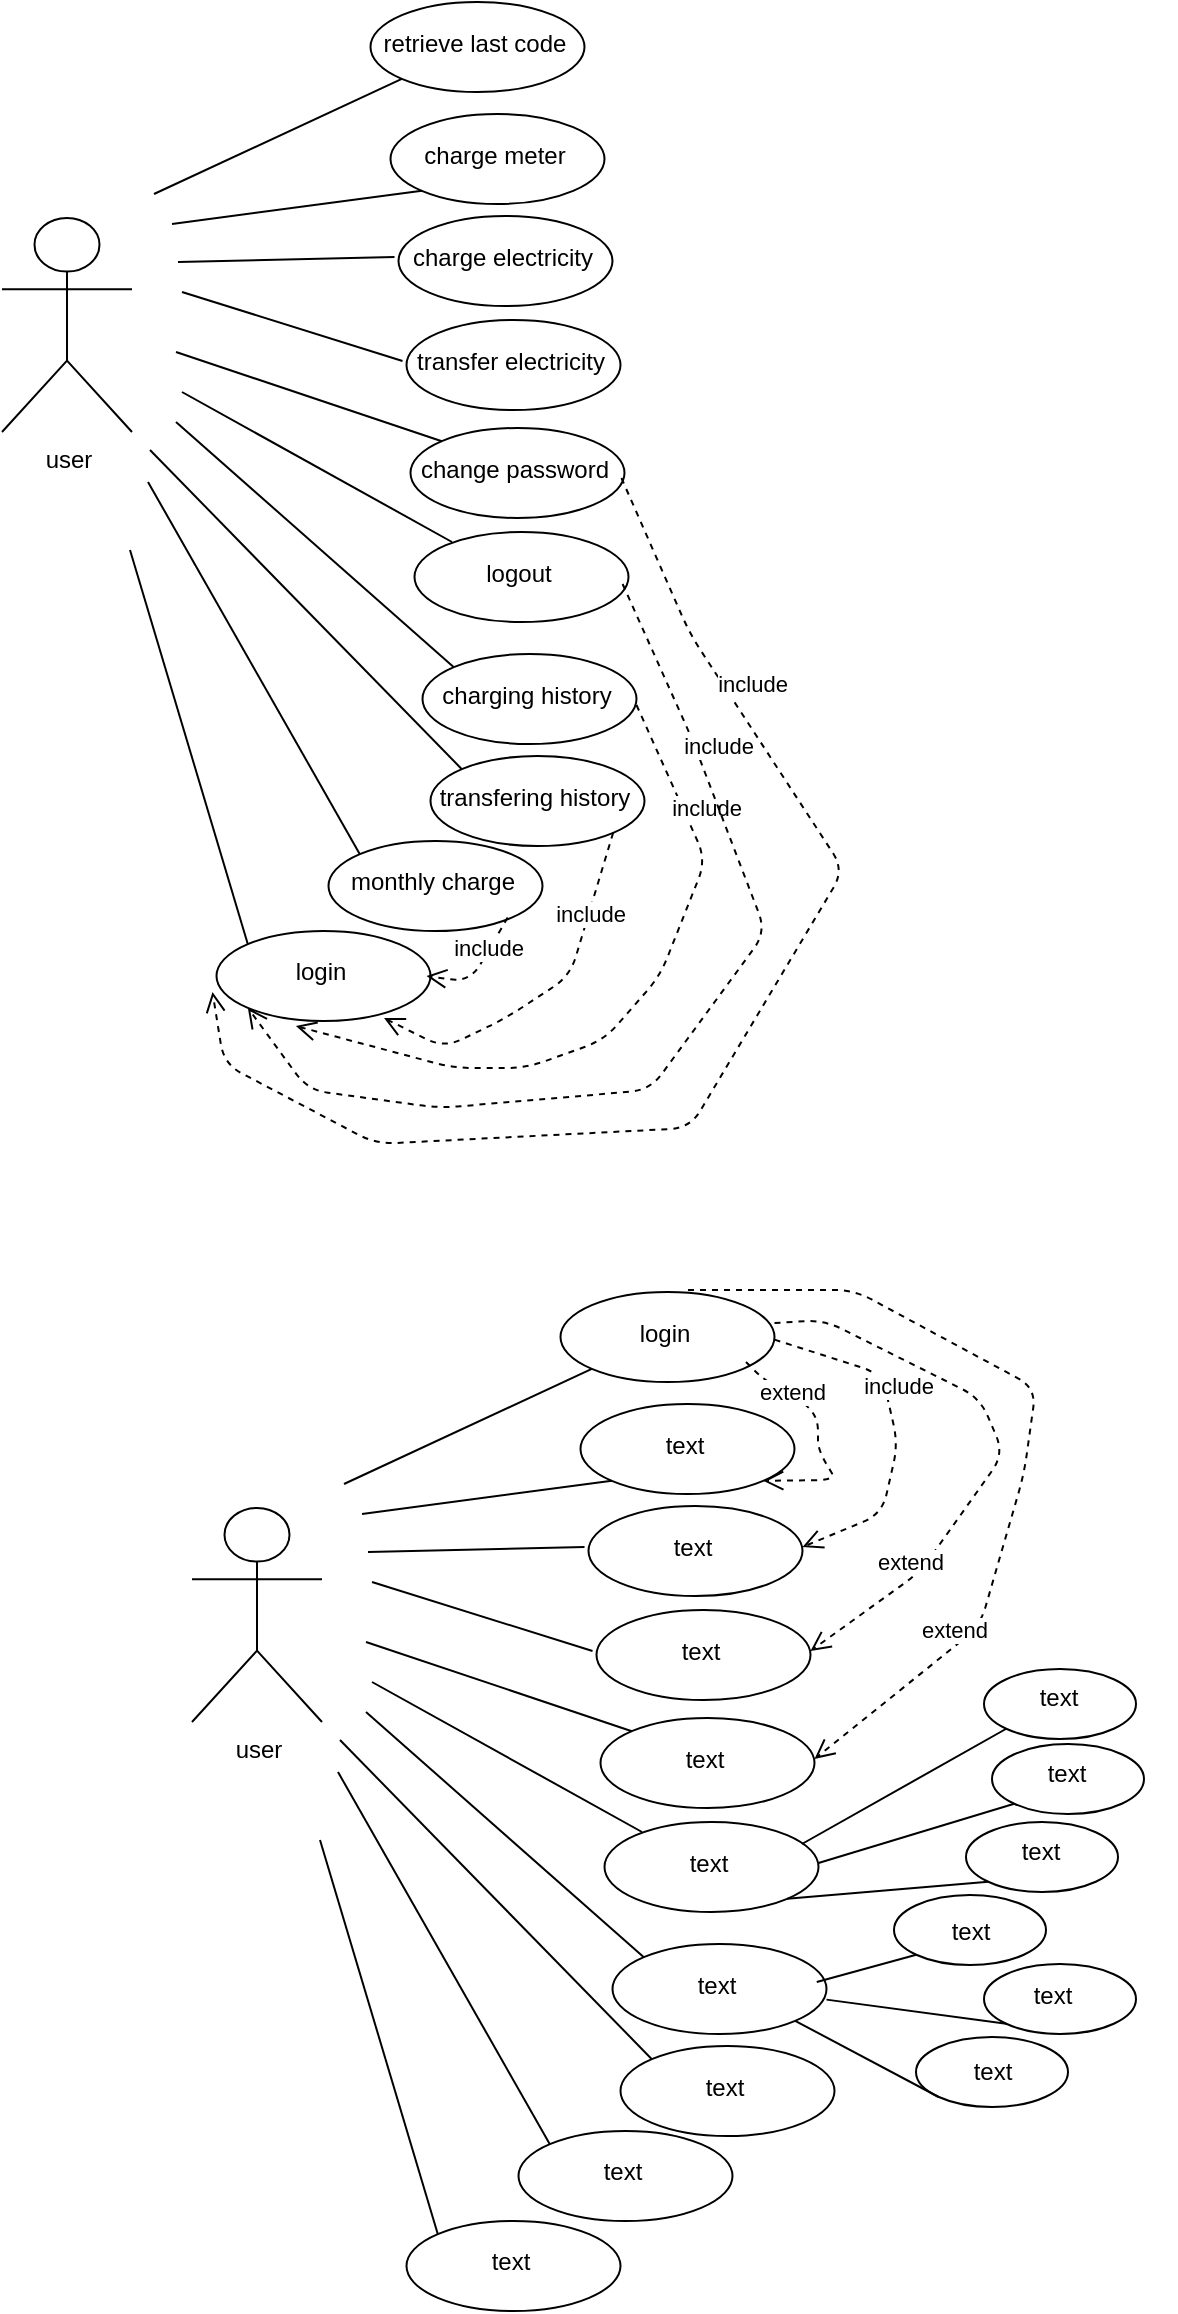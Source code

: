 <mxfile version="14.2.9" type="github">
  <diagram id="FzSIQrA4KqryNm_t5dd9" name="Page-1">
    <mxGraphModel dx="868" dy="450" grid="0" gridSize="10" guides="1" tooltips="1" connect="1" arrows="1" fold="1" page="1" pageScale="1" pageWidth="850" pageHeight="1100" math="0" shadow="0">
      <root>
        <mxCell id="0" />
        <mxCell id="1" parent="0" />
        <UserObject label="user" tooltip="user" id="izetFacdLgfIDSLkVspy-1">
          <mxCell style="shape=umlActor;verticalLabelPosition=bottom;labelBackgroundColor=#ffffff;verticalAlign=top;html=1;" parent="1" vertex="1">
            <mxGeometry x="31" y="111" width="65" height="107" as="geometry" />
          </mxCell>
        </UserObject>
        <mxCell id="izetFacdLgfIDSLkVspy-8" value="" style="ellipse;whiteSpace=wrap;html=1;" parent="1" vertex="1">
          <mxGeometry x="215.25" y="3" width="107" height="45" as="geometry" />
        </mxCell>
        <mxCell id="izetFacdLgfIDSLkVspy-9" value="retrieve last code" style="text;html=1;strokeColor=none;fillColor=none;align=center;verticalAlign=middle;whiteSpace=wrap;rounded=0;" parent="1" vertex="1">
          <mxGeometry x="213.25" y="13.5" width="109" height="20" as="geometry" />
        </mxCell>
        <mxCell id="izetFacdLgfIDSLkVspy-11" value="" style="endArrow=none;html=1;entryX=0;entryY=1;entryDx=0;entryDy=0;" parent="1" target="izetFacdLgfIDSLkVspy-8" edge="1">
          <mxGeometry width="50" height="50" relative="1" as="geometry">
            <mxPoint x="107" y="99" as="sourcePoint" />
            <mxPoint x="217.25" y="11" as="targetPoint" />
          </mxGeometry>
        </mxCell>
        <mxCell id="izetFacdLgfIDSLkVspy-12" value="" style="ellipse;whiteSpace=wrap;html=1;" parent="1" vertex="1">
          <mxGeometry x="225.25" y="59" width="107" height="45" as="geometry" />
        </mxCell>
        <mxCell id="izetFacdLgfIDSLkVspy-13" value="charge meter" style="text;html=1;strokeColor=none;fillColor=none;align=center;verticalAlign=middle;whiteSpace=wrap;rounded=0;" parent="1" vertex="1">
          <mxGeometry x="223.25" y="69.5" width="109" height="20" as="geometry" />
        </mxCell>
        <mxCell id="izetFacdLgfIDSLkVspy-14" value="" style="endArrow=none;html=1;entryX=0;entryY=1;entryDx=0;entryDy=0;" parent="1" target="izetFacdLgfIDSLkVspy-12" edge="1">
          <mxGeometry width="50" height="50" relative="1" as="geometry">
            <mxPoint x="116" y="114" as="sourcePoint" />
            <mxPoint x="227.25" y="67" as="targetPoint" />
          </mxGeometry>
        </mxCell>
        <mxCell id="izetFacdLgfIDSLkVspy-15" value="" style="ellipse;whiteSpace=wrap;html=1;" parent="1" vertex="1">
          <mxGeometry x="229.25" y="110" width="107" height="45" as="geometry" />
        </mxCell>
        <mxCell id="izetFacdLgfIDSLkVspy-16" value="charge electricity" style="text;html=1;strokeColor=none;fillColor=none;align=center;verticalAlign=middle;whiteSpace=wrap;rounded=0;" parent="1" vertex="1">
          <mxGeometry x="227.25" y="120.5" width="109" height="20" as="geometry" />
        </mxCell>
        <mxCell id="izetFacdLgfIDSLkVspy-17" value="" style="endArrow=none;html=1;entryX=0;entryY=0.5;entryDx=0;entryDy=0;" parent="1" target="izetFacdLgfIDSLkVspy-16" edge="1">
          <mxGeometry width="50" height="50" relative="1" as="geometry">
            <mxPoint x="119" y="133" as="sourcePoint" />
            <mxPoint x="227" y="136" as="targetPoint" />
          </mxGeometry>
        </mxCell>
        <mxCell id="izetFacdLgfIDSLkVspy-18" value="" style="ellipse;whiteSpace=wrap;html=1;" parent="1" vertex="1">
          <mxGeometry x="233.25" y="162" width="107" height="45" as="geometry" />
        </mxCell>
        <mxCell id="izetFacdLgfIDSLkVspy-19" value="transfer electricity" style="text;html=1;strokeColor=none;fillColor=none;align=center;verticalAlign=middle;whiteSpace=wrap;rounded=0;" parent="1" vertex="1">
          <mxGeometry x="231.25" y="172.5" width="109" height="20" as="geometry" />
        </mxCell>
        <mxCell id="izetFacdLgfIDSLkVspy-20" value="" style="endArrow=none;html=1;entryX=0;entryY=0.5;entryDx=0;entryDy=0;" parent="1" target="izetFacdLgfIDSLkVspy-19" edge="1">
          <mxGeometry width="50" height="50" relative="1" as="geometry">
            <mxPoint x="121" y="148" as="sourcePoint" />
            <mxPoint x="235.25" y="170" as="targetPoint" />
          </mxGeometry>
        </mxCell>
        <mxCell id="izetFacdLgfIDSLkVspy-21" value="" style="ellipse;whiteSpace=wrap;html=1;" parent="1" vertex="1">
          <mxGeometry x="235.25" y="216" width="107" height="45" as="geometry" />
        </mxCell>
        <mxCell id="izetFacdLgfIDSLkVspy-22" value="change password" style="text;html=1;strokeColor=none;fillColor=none;align=center;verticalAlign=middle;whiteSpace=wrap;rounded=0;" parent="1" vertex="1">
          <mxGeometry x="233.25" y="226.5" width="109" height="20" as="geometry" />
        </mxCell>
        <mxCell id="izetFacdLgfIDSLkVspy-23" value="" style="endArrow=none;html=1;entryX=0;entryY=0;entryDx=0;entryDy=0;" parent="1" target="izetFacdLgfIDSLkVspy-21" edge="1">
          <mxGeometry width="50" height="50" relative="1" as="geometry">
            <mxPoint x="118" y="178" as="sourcePoint" />
            <mxPoint x="237.25" y="224" as="targetPoint" />
          </mxGeometry>
        </mxCell>
        <mxCell id="izetFacdLgfIDSLkVspy-24" value="" style="ellipse;whiteSpace=wrap;html=1;" parent="1" vertex="1">
          <mxGeometry x="237.25" y="268" width="107" height="45" as="geometry" />
        </mxCell>
        <mxCell id="izetFacdLgfIDSLkVspy-25" value="logout" style="text;html=1;strokeColor=none;fillColor=none;align=center;verticalAlign=middle;whiteSpace=wrap;rounded=0;" parent="1" vertex="1">
          <mxGeometry x="235.25" y="278.5" width="109" height="20" as="geometry" />
        </mxCell>
        <mxCell id="izetFacdLgfIDSLkVspy-26" value="" style="endArrow=none;html=1;" parent="1" edge="1">
          <mxGeometry width="50" height="50" relative="1" as="geometry">
            <mxPoint x="121" y="198" as="sourcePoint" />
            <mxPoint x="256" y="273" as="targetPoint" />
          </mxGeometry>
        </mxCell>
        <mxCell id="izetFacdLgfIDSLkVspy-27" value="" style="ellipse;whiteSpace=wrap;html=1;" parent="1" vertex="1">
          <mxGeometry x="241.25" y="329" width="107" height="45" as="geometry" />
        </mxCell>
        <mxCell id="izetFacdLgfIDSLkVspy-28" value="charging history" style="text;html=1;strokeColor=none;fillColor=none;align=center;verticalAlign=middle;whiteSpace=wrap;rounded=0;" parent="1" vertex="1">
          <mxGeometry x="239.25" y="339.5" width="109" height="20" as="geometry" />
        </mxCell>
        <mxCell id="izetFacdLgfIDSLkVspy-29" value="" style="endArrow=none;html=1;entryX=0;entryY=0;entryDx=0;entryDy=0;" parent="1" target="izetFacdLgfIDSLkVspy-27" edge="1">
          <mxGeometry width="50" height="50" relative="1" as="geometry">
            <mxPoint x="118" y="213" as="sourcePoint" />
            <mxPoint x="243.25" y="337" as="targetPoint" />
          </mxGeometry>
        </mxCell>
        <mxCell id="izetFacdLgfIDSLkVspy-30" value="" style="ellipse;whiteSpace=wrap;html=1;" parent="1" vertex="1">
          <mxGeometry x="245.25" y="380" width="107" height="45" as="geometry" />
        </mxCell>
        <mxCell id="izetFacdLgfIDSLkVspy-31" value="transfering history" style="text;html=1;strokeColor=none;fillColor=none;align=center;verticalAlign=middle;whiteSpace=wrap;rounded=0;" parent="1" vertex="1">
          <mxGeometry x="243.25" y="390.5" width="109" height="20" as="geometry" />
        </mxCell>
        <mxCell id="izetFacdLgfIDSLkVspy-32" value="" style="endArrow=none;html=1;entryX=0;entryY=0;entryDx=0;entryDy=0;" parent="1" target="izetFacdLgfIDSLkVspy-30" edge="1">
          <mxGeometry width="50" height="50" relative="1" as="geometry">
            <mxPoint x="105" y="227" as="sourcePoint" />
            <mxPoint x="247.25" y="388" as="targetPoint" />
          </mxGeometry>
        </mxCell>
        <mxCell id="izetFacdLgfIDSLkVspy-33" value="" style="ellipse;whiteSpace=wrap;html=1;" parent="1" vertex="1">
          <mxGeometry x="194.25" y="422.5" width="107" height="45" as="geometry" />
        </mxCell>
        <mxCell id="izetFacdLgfIDSLkVspy-34" value="monthly charge" style="text;html=1;strokeColor=none;fillColor=none;align=center;verticalAlign=middle;whiteSpace=wrap;rounded=0;" parent="1" vertex="1">
          <mxGeometry x="192.25" y="433" width="109" height="20" as="geometry" />
        </mxCell>
        <mxCell id="izetFacdLgfIDSLkVspy-35" value="" style="endArrow=none;html=1;entryX=0;entryY=0;entryDx=0;entryDy=0;" parent="1" target="izetFacdLgfIDSLkVspy-33" edge="1">
          <mxGeometry width="50" height="50" relative="1" as="geometry">
            <mxPoint x="104" y="243" as="sourcePoint" />
            <mxPoint x="196.25" y="430.5" as="targetPoint" />
          </mxGeometry>
        </mxCell>
        <mxCell id="izetFacdLgfIDSLkVspy-36" value="" style="ellipse;whiteSpace=wrap;html=1;" parent="1" vertex="1">
          <mxGeometry x="138.25" y="467.5" width="107" height="45" as="geometry" />
        </mxCell>
        <mxCell id="izetFacdLgfIDSLkVspy-37" value="login" style="text;html=1;strokeColor=none;fillColor=none;align=center;verticalAlign=middle;whiteSpace=wrap;rounded=0;" parent="1" vertex="1">
          <mxGeometry x="136.25" y="478" width="109" height="20" as="geometry" />
        </mxCell>
        <mxCell id="izetFacdLgfIDSLkVspy-38" value="" style="endArrow=none;html=1;entryX=0;entryY=0;entryDx=0;entryDy=0;" parent="1" target="izetFacdLgfIDSLkVspy-36" edge="1">
          <mxGeometry width="50" height="50" relative="1" as="geometry">
            <mxPoint x="95" y="277" as="sourcePoint" />
            <mxPoint x="253.25" y="501" as="targetPoint" />
          </mxGeometry>
        </mxCell>
        <mxCell id="izetFacdLgfIDSLkVspy-44" value="include" style="html=1;verticalAlign=bottom;endArrow=open;dashed=1;endSize=8;exitX=1;exitY=1;exitDx=0;exitDy=0;entryX=1;entryY=0.5;entryDx=0;entryDy=0;" parent="1" edge="1">
          <mxGeometry x="-0.145" y="5" relative="1" as="geometry">
            <mxPoint x="283.827" y="460.805" as="sourcePoint" />
            <mxPoint x="243.25" y="490" as="targetPoint" />
            <Array as="points">
              <mxPoint x="265" y="493" />
            </Array>
            <mxPoint x="-1" as="offset" />
          </mxGeometry>
        </mxCell>
        <mxCell id="izetFacdLgfIDSLkVspy-45" value="include" style="html=1;verticalAlign=bottom;endArrow=open;dashed=1;endSize=8;exitX=1;exitY=1;exitDx=0;exitDy=0;entryX=0.783;entryY=0.967;entryDx=0;entryDy=0;entryPerimeter=0;" parent="1" source="izetFacdLgfIDSLkVspy-30" target="izetFacdLgfIDSLkVspy-36" edge="1">
          <mxGeometry x="-0.437" y="3" relative="1" as="geometry">
            <mxPoint x="295.827" y="470.805" as="sourcePoint" />
            <mxPoint x="235.25" y="519" as="targetPoint" />
            <Array as="points">
              <mxPoint x="315" y="490" />
              <mxPoint x="283" y="511" />
              <mxPoint x="252" y="526" />
            </Array>
            <mxPoint as="offset" />
          </mxGeometry>
        </mxCell>
        <mxCell id="izetFacdLgfIDSLkVspy-46" value="include" style="html=1;verticalAlign=bottom;endArrow=open;dashed=1;endSize=8;exitX=1;exitY=0.75;exitDx=0;exitDy=0;entryX=0.371;entryY=1.056;entryDx=0;entryDy=0;entryPerimeter=0;" parent="1" source="izetFacdLgfIDSLkVspy-28" target="izetFacdLgfIDSLkVspy-36" edge="1">
          <mxGeometry x="-0.602" y="7" relative="1" as="geometry">
            <mxPoint x="346.827" y="428.305" as="sourcePoint" />
            <mxPoint x="232.031" y="521.015" as="targetPoint" />
            <Array as="points">
              <mxPoint x="383" y="432" />
              <mxPoint x="360" y="490" />
              <mxPoint x="332" y="522" />
              <mxPoint x="293" y="536" />
              <mxPoint x="257" y="536" />
            </Array>
            <mxPoint as="offset" />
          </mxGeometry>
        </mxCell>
        <UserObject label="user" tooltip="user" id="izetFacdLgfIDSLkVspy-47">
          <mxCell style="shape=umlActor;verticalLabelPosition=bottom;labelBackgroundColor=#ffffff;verticalAlign=top;html=1;" parent="1" vertex="1">
            <mxGeometry x="126" y="756" width="65" height="107" as="geometry" />
          </mxCell>
        </UserObject>
        <mxCell id="izetFacdLgfIDSLkVspy-48" value="" style="ellipse;whiteSpace=wrap;html=1;" parent="1" vertex="1">
          <mxGeometry x="310.25" y="648" width="107" height="45" as="geometry" />
        </mxCell>
        <mxCell id="izetFacdLgfIDSLkVspy-49" value="login" style="text;html=1;strokeColor=none;fillColor=none;align=center;verticalAlign=middle;whiteSpace=wrap;rounded=0;" parent="1" vertex="1">
          <mxGeometry x="308.25" y="658.5" width="109" height="20" as="geometry" />
        </mxCell>
        <mxCell id="izetFacdLgfIDSLkVspy-50" value="" style="endArrow=none;html=1;entryX=0;entryY=1;entryDx=0;entryDy=0;" parent="1" target="izetFacdLgfIDSLkVspy-48" edge="1">
          <mxGeometry width="50" height="50" relative="1" as="geometry">
            <mxPoint x="202" y="744" as="sourcePoint" />
            <mxPoint x="312.25" y="656" as="targetPoint" />
          </mxGeometry>
        </mxCell>
        <mxCell id="izetFacdLgfIDSLkVspy-51" value="" style="ellipse;whiteSpace=wrap;html=1;" parent="1" vertex="1">
          <mxGeometry x="320.25" y="704" width="107" height="45" as="geometry" />
        </mxCell>
        <mxCell id="izetFacdLgfIDSLkVspy-52" value="text" style="text;html=1;strokeColor=none;fillColor=none;align=center;verticalAlign=middle;whiteSpace=wrap;rounded=0;" parent="1" vertex="1">
          <mxGeometry x="318.25" y="714.5" width="109" height="20" as="geometry" />
        </mxCell>
        <mxCell id="izetFacdLgfIDSLkVspy-53" value="" style="endArrow=none;html=1;entryX=0;entryY=1;entryDx=0;entryDy=0;" parent="1" target="izetFacdLgfIDSLkVspy-51" edge="1">
          <mxGeometry width="50" height="50" relative="1" as="geometry">
            <mxPoint x="211" y="759" as="sourcePoint" />
            <mxPoint x="322.25" y="712" as="targetPoint" />
          </mxGeometry>
        </mxCell>
        <mxCell id="izetFacdLgfIDSLkVspy-54" value="" style="ellipse;whiteSpace=wrap;html=1;" parent="1" vertex="1">
          <mxGeometry x="324.25" y="755" width="107" height="45" as="geometry" />
        </mxCell>
        <mxCell id="izetFacdLgfIDSLkVspy-55" value="text" style="text;html=1;strokeColor=none;fillColor=none;align=center;verticalAlign=middle;whiteSpace=wrap;rounded=0;" parent="1" vertex="1">
          <mxGeometry x="322.25" y="765.5" width="109" height="20" as="geometry" />
        </mxCell>
        <mxCell id="izetFacdLgfIDSLkVspy-56" value="" style="endArrow=none;html=1;entryX=0;entryY=0.5;entryDx=0;entryDy=0;" parent="1" target="izetFacdLgfIDSLkVspy-55" edge="1">
          <mxGeometry width="50" height="50" relative="1" as="geometry">
            <mxPoint x="214" y="778" as="sourcePoint" />
            <mxPoint x="322" y="781" as="targetPoint" />
          </mxGeometry>
        </mxCell>
        <mxCell id="izetFacdLgfIDSLkVspy-57" value="" style="ellipse;whiteSpace=wrap;html=1;" parent="1" vertex="1">
          <mxGeometry x="328.25" y="807" width="107" height="45" as="geometry" />
        </mxCell>
        <mxCell id="izetFacdLgfIDSLkVspy-58" value="text" style="text;html=1;strokeColor=none;fillColor=none;align=center;verticalAlign=middle;whiteSpace=wrap;rounded=0;" parent="1" vertex="1">
          <mxGeometry x="326.25" y="817.5" width="109" height="20" as="geometry" />
        </mxCell>
        <mxCell id="izetFacdLgfIDSLkVspy-59" value="" style="endArrow=none;html=1;entryX=0;entryY=0.5;entryDx=0;entryDy=0;" parent="1" target="izetFacdLgfIDSLkVspy-58" edge="1">
          <mxGeometry width="50" height="50" relative="1" as="geometry">
            <mxPoint x="216" y="793" as="sourcePoint" />
            <mxPoint x="330.25" y="815" as="targetPoint" />
          </mxGeometry>
        </mxCell>
        <mxCell id="izetFacdLgfIDSLkVspy-60" value="" style="ellipse;whiteSpace=wrap;html=1;" parent="1" vertex="1">
          <mxGeometry x="330.25" y="861" width="107" height="45" as="geometry" />
        </mxCell>
        <mxCell id="izetFacdLgfIDSLkVspy-61" value="text" style="text;html=1;strokeColor=none;fillColor=none;align=center;verticalAlign=middle;whiteSpace=wrap;rounded=0;" parent="1" vertex="1">
          <mxGeometry x="328.25" y="871.5" width="109" height="20" as="geometry" />
        </mxCell>
        <mxCell id="izetFacdLgfIDSLkVspy-62" value="" style="endArrow=none;html=1;entryX=0;entryY=0;entryDx=0;entryDy=0;" parent="1" target="izetFacdLgfIDSLkVspy-60" edge="1">
          <mxGeometry width="50" height="50" relative="1" as="geometry">
            <mxPoint x="213" y="823" as="sourcePoint" />
            <mxPoint x="332.25" y="869" as="targetPoint" />
          </mxGeometry>
        </mxCell>
        <mxCell id="izetFacdLgfIDSLkVspy-63" value="" style="ellipse;whiteSpace=wrap;html=1;" parent="1" vertex="1">
          <mxGeometry x="332.25" y="913" width="107" height="45" as="geometry" />
        </mxCell>
        <mxCell id="izetFacdLgfIDSLkVspy-64" value="text" style="text;html=1;strokeColor=none;fillColor=none;align=center;verticalAlign=middle;whiteSpace=wrap;rounded=0;" parent="1" vertex="1">
          <mxGeometry x="330.25" y="923.5" width="109" height="20" as="geometry" />
        </mxCell>
        <mxCell id="izetFacdLgfIDSLkVspy-65" value="" style="endArrow=none;html=1;" parent="1" edge="1">
          <mxGeometry width="50" height="50" relative="1" as="geometry">
            <mxPoint x="216" y="843" as="sourcePoint" />
            <mxPoint x="351" y="918" as="targetPoint" />
          </mxGeometry>
        </mxCell>
        <mxCell id="izetFacdLgfIDSLkVspy-66" value="" style="ellipse;whiteSpace=wrap;html=1;" parent="1" vertex="1">
          <mxGeometry x="336.25" y="974" width="107" height="45" as="geometry" />
        </mxCell>
        <mxCell id="izetFacdLgfIDSLkVspy-67" value="text" style="text;html=1;strokeColor=none;fillColor=none;align=center;verticalAlign=middle;whiteSpace=wrap;rounded=0;" parent="1" vertex="1">
          <mxGeometry x="334.25" y="984.5" width="109" height="20" as="geometry" />
        </mxCell>
        <mxCell id="izetFacdLgfIDSLkVspy-68" value="" style="endArrow=none;html=1;entryX=0;entryY=0;entryDx=0;entryDy=0;" parent="1" target="izetFacdLgfIDSLkVspy-66" edge="1">
          <mxGeometry width="50" height="50" relative="1" as="geometry">
            <mxPoint x="213" y="858" as="sourcePoint" />
            <mxPoint x="338.25" y="982" as="targetPoint" />
          </mxGeometry>
        </mxCell>
        <mxCell id="izetFacdLgfIDSLkVspy-69" value="" style="ellipse;whiteSpace=wrap;html=1;" parent="1" vertex="1">
          <mxGeometry x="340.25" y="1025" width="107" height="45" as="geometry" />
        </mxCell>
        <mxCell id="izetFacdLgfIDSLkVspy-70" value="text" style="text;html=1;strokeColor=none;fillColor=none;align=center;verticalAlign=middle;whiteSpace=wrap;rounded=0;" parent="1" vertex="1">
          <mxGeometry x="338.25" y="1035.5" width="109" height="20" as="geometry" />
        </mxCell>
        <mxCell id="izetFacdLgfIDSLkVspy-71" value="" style="endArrow=none;html=1;entryX=0;entryY=0;entryDx=0;entryDy=0;" parent="1" target="izetFacdLgfIDSLkVspy-69" edge="1">
          <mxGeometry width="50" height="50" relative="1" as="geometry">
            <mxPoint x="200" y="872" as="sourcePoint" />
            <mxPoint x="342.25" y="1033" as="targetPoint" />
          </mxGeometry>
        </mxCell>
        <mxCell id="izetFacdLgfIDSLkVspy-72" value="" style="ellipse;whiteSpace=wrap;html=1;" parent="1" vertex="1">
          <mxGeometry x="289.25" y="1067.5" width="107" height="45" as="geometry" />
        </mxCell>
        <mxCell id="izetFacdLgfIDSLkVspy-73" value="text" style="text;html=1;strokeColor=none;fillColor=none;align=center;verticalAlign=middle;whiteSpace=wrap;rounded=0;" parent="1" vertex="1">
          <mxGeometry x="287.25" y="1078" width="109" height="20" as="geometry" />
        </mxCell>
        <mxCell id="izetFacdLgfIDSLkVspy-74" value="" style="endArrow=none;html=1;entryX=0;entryY=0;entryDx=0;entryDy=0;" parent="1" target="izetFacdLgfIDSLkVspy-72" edge="1">
          <mxGeometry width="50" height="50" relative="1" as="geometry">
            <mxPoint x="199" y="888" as="sourcePoint" />
            <mxPoint x="291.25" y="1075.5" as="targetPoint" />
          </mxGeometry>
        </mxCell>
        <mxCell id="izetFacdLgfIDSLkVspy-75" value="" style="ellipse;whiteSpace=wrap;html=1;" parent="1" vertex="1">
          <mxGeometry x="233.25" y="1112.5" width="107" height="45" as="geometry" />
        </mxCell>
        <mxCell id="izetFacdLgfIDSLkVspy-76" value="text" style="text;html=1;strokeColor=none;fillColor=none;align=center;verticalAlign=middle;whiteSpace=wrap;rounded=0;" parent="1" vertex="1">
          <mxGeometry x="231.25" y="1123" width="109" height="20" as="geometry" />
        </mxCell>
        <mxCell id="izetFacdLgfIDSLkVspy-77" value="" style="endArrow=none;html=1;entryX=0;entryY=0;entryDx=0;entryDy=0;" parent="1" target="izetFacdLgfIDSLkVspy-75" edge="1">
          <mxGeometry width="50" height="50" relative="1" as="geometry">
            <mxPoint x="190" y="922" as="sourcePoint" />
            <mxPoint x="348.25" y="1146" as="targetPoint" />
          </mxGeometry>
        </mxCell>
        <mxCell id="izetFacdLgfIDSLkVspy-81" value="include" style="html=1;verticalAlign=bottom;endArrow=open;dashed=1;endSize=8;exitX=1;exitY=1;exitDx=0;exitDy=0;entryX=1;entryY=0.5;entryDx=0;entryDy=0;" parent="1" target="izetFacdLgfIDSLkVspy-55" edge="1">
          <mxGeometry x="-0.145" y="5" relative="1" as="geometry">
            <mxPoint x="417.247" y="671.805" as="sourcePoint" />
            <mxPoint x="376.67" y="701" as="targetPoint" />
            <Array as="points">
              <mxPoint x="471" y="689" />
              <mxPoint x="479" y="724" />
              <mxPoint x="471" y="759" />
            </Array>
            <mxPoint x="-1" as="offset" />
          </mxGeometry>
        </mxCell>
        <mxCell id="izetFacdLgfIDSLkVspy-82" value="extend" style="html=1;verticalAlign=bottom;endArrow=open;dashed=1;endSize=8;entryX=1;entryY=1;entryDx=0;entryDy=0;" parent="1" target="izetFacdLgfIDSLkVspy-51" edge="1">
          <mxGeometry x="-0.454" y="-6" relative="1" as="geometry">
            <mxPoint x="403" y="683" as="sourcePoint" />
            <mxPoint x="408" y="778.35" as="targetPoint" />
            <Array as="points">
              <mxPoint x="412" y="692" />
              <mxPoint x="439" y="708" />
              <mxPoint x="439" y="727" />
              <mxPoint x="448" y="742" />
            </Array>
            <mxPoint as="offset" />
          </mxGeometry>
        </mxCell>
        <mxCell id="izetFacdLgfIDSLkVspy-83" value="extend" style="html=1;verticalAlign=bottom;endArrow=open;dashed=1;endSize=8;exitX=1;exitY=0.25;exitDx=0;exitDy=0;entryX=1;entryY=0.5;entryDx=0;entryDy=0;" parent="1" source="izetFacdLgfIDSLkVspy-49" target="izetFacdLgfIDSLkVspy-58" edge="1">
          <mxGeometry x="0.57" relative="1" as="geometry">
            <mxPoint x="393.247" y="646.845" as="sourcePoint" />
            <mxPoint x="411.077" y="714.495" as="targetPoint" />
            <Array as="points">
              <mxPoint x="442" y="662" />
              <mxPoint x="520" y="701" />
              <mxPoint x="532" y="729" />
              <mxPoint x="490" y="788" />
            </Array>
            <mxPoint as="offset" />
          </mxGeometry>
        </mxCell>
        <mxCell id="izetFacdLgfIDSLkVspy-84" value="extend" style="html=1;verticalAlign=bottom;endArrow=open;dashed=1;endSize=8;entryX=1;entryY=0.5;entryDx=0;entryDy=0;" parent="1" target="izetFacdLgfIDSLkVspy-61" edge="1">
          <mxGeometry x="0.57" relative="1" as="geometry">
            <mxPoint x="374" y="647" as="sourcePoint" />
            <mxPoint x="445.25" y="837.5" as="targetPoint" />
            <Array as="points">
              <mxPoint x="457" y="647" />
              <mxPoint x="548" y="696" />
              <mxPoint x="542" y="739" />
              <mxPoint x="520" y="815" />
            </Array>
            <mxPoint as="offset" />
          </mxGeometry>
        </mxCell>
        <mxCell id="izetFacdLgfIDSLkVspy-85" value="" style="ellipse;whiteSpace=wrap;html=1;" parent="1" vertex="1">
          <mxGeometry x="522" y="836.5" width="76" height="35" as="geometry" />
        </mxCell>
        <mxCell id="izetFacdLgfIDSLkVspy-86" value="text" style="text;html=1;strokeColor=none;fillColor=none;align=center;verticalAlign=middle;whiteSpace=wrap;rounded=0;" parent="1" vertex="1">
          <mxGeometry x="505" y="841" width="109" height="20" as="geometry" />
        </mxCell>
        <mxCell id="izetFacdLgfIDSLkVspy-88" value="" style="endArrow=none;html=1;exitX=0.924;exitY=0.025;exitDx=0;exitDy=0;exitPerimeter=0;entryX=0;entryY=1;entryDx=0;entryDy=0;" parent="1" source="izetFacdLgfIDSLkVspy-64" target="izetFacdLgfIDSLkVspy-85" edge="1">
          <mxGeometry width="50" height="50" relative="1" as="geometry">
            <mxPoint x="408" y="915.5" as="sourcePoint" />
            <mxPoint x="516.25" y="913" as="targetPoint" />
          </mxGeometry>
        </mxCell>
        <mxCell id="izetFacdLgfIDSLkVspy-89" value="" style="ellipse;whiteSpace=wrap;html=1;" parent="1" vertex="1">
          <mxGeometry x="526" y="874" width="76" height="35" as="geometry" />
        </mxCell>
        <mxCell id="izetFacdLgfIDSLkVspy-90" value="text" style="text;html=1;strokeColor=none;fillColor=none;align=center;verticalAlign=middle;whiteSpace=wrap;rounded=0;" parent="1" vertex="1">
          <mxGeometry x="509" y="878.5" width="109" height="20" as="geometry" />
        </mxCell>
        <mxCell id="izetFacdLgfIDSLkVspy-91" value="" style="endArrow=none;html=1;exitX=1;exitY=0.5;exitDx=0;exitDy=0;entryX=0;entryY=1;entryDx=0;entryDy=0;" parent="1" source="izetFacdLgfIDSLkVspy-64" target="izetFacdLgfIDSLkVspy-89" edge="1">
          <mxGeometry width="50" height="50" relative="1" as="geometry">
            <mxPoint x="440.966" y="934" as="sourcePoint" />
            <mxPoint x="526.25" y="923" as="targetPoint" />
          </mxGeometry>
        </mxCell>
        <mxCell id="izetFacdLgfIDSLkVspy-92" value="" style="ellipse;whiteSpace=wrap;html=1;" parent="1" vertex="1">
          <mxGeometry x="513" y="913" width="76" height="35" as="geometry" />
        </mxCell>
        <mxCell id="izetFacdLgfIDSLkVspy-93" value="text" style="text;html=1;strokeColor=none;fillColor=none;align=center;verticalAlign=middle;whiteSpace=wrap;rounded=0;" parent="1" vertex="1">
          <mxGeometry x="496" y="917.5" width="109" height="20" as="geometry" />
        </mxCell>
        <mxCell id="izetFacdLgfIDSLkVspy-94" value="" style="endArrow=none;html=1;exitX=1;exitY=1;exitDx=0;exitDy=0;entryX=0;entryY=1;entryDx=0;entryDy=0;" parent="1" source="izetFacdLgfIDSLkVspy-63" target="izetFacdLgfIDSLkVspy-92" edge="1">
          <mxGeometry width="50" height="50" relative="1" as="geometry">
            <mxPoint x="439.246" y="1010.5" as="sourcePoint" />
            <mxPoint x="524.53" y="999.5" as="targetPoint" />
          </mxGeometry>
        </mxCell>
        <mxCell id="izetFacdLgfIDSLkVspy-95" value="" style="ellipse;whiteSpace=wrap;html=1;" parent="1" vertex="1">
          <mxGeometry x="477" y="949.5" width="76" height="35" as="geometry" />
        </mxCell>
        <mxCell id="izetFacdLgfIDSLkVspy-96" value="" style="endArrow=none;html=1;exitX=0.924;exitY=0.025;exitDx=0;exitDy=0;exitPerimeter=0;entryX=0;entryY=1;entryDx=0;entryDy=0;" parent="1" target="izetFacdLgfIDSLkVspy-95" edge="1">
          <mxGeometry width="50" height="50" relative="1" as="geometry">
            <mxPoint x="438.386" y="993" as="sourcePoint" />
            <mxPoint x="523.67" y="982" as="targetPoint" />
          </mxGeometry>
        </mxCell>
        <mxCell id="izetFacdLgfIDSLkVspy-97" value="" style="ellipse;whiteSpace=wrap;html=1;" parent="1" vertex="1">
          <mxGeometry x="522" y="984" width="76" height="35" as="geometry" />
        </mxCell>
        <mxCell id="izetFacdLgfIDSLkVspy-98" value="" style="endArrow=none;html=1;entryX=0;entryY=1;entryDx=0;entryDy=0;" parent="1" source="izetFacdLgfIDSLkVspy-67" target="izetFacdLgfIDSLkVspy-97" edge="1">
          <mxGeometry width="50" height="50" relative="1" as="geometry">
            <mxPoint x="446.67" y="1002.5" as="sourcePoint" />
            <mxPoint x="533.67" y="992" as="targetPoint" />
          </mxGeometry>
        </mxCell>
        <mxCell id="izetFacdLgfIDSLkVspy-99" value="" style="ellipse;whiteSpace=wrap;html=1;" parent="1" vertex="1">
          <mxGeometry x="488.0" y="1020.5" width="76" height="35" as="geometry" />
        </mxCell>
        <mxCell id="izetFacdLgfIDSLkVspy-100" value="" style="endArrow=none;html=1;exitX=1;exitY=1;exitDx=0;exitDy=0;entryX=0;entryY=1;entryDx=0;entryDy=0;" parent="1" source="izetFacdLgfIDSLkVspy-66" target="izetFacdLgfIDSLkVspy-99" edge="1">
          <mxGeometry width="50" height="50" relative="1" as="geometry">
            <mxPoint x="431.247" y="1020.305" as="sourcePoint" />
            <mxPoint x="531.95" y="1068.5" as="targetPoint" />
          </mxGeometry>
        </mxCell>
        <mxCell id="izetFacdLgfIDSLkVspy-102" value="text" style="text;html=1;strokeColor=none;fillColor=none;align=center;verticalAlign=middle;whiteSpace=wrap;rounded=0;" parent="1" vertex="1">
          <mxGeometry x="460.5" y="958" width="109" height="20" as="geometry" />
        </mxCell>
        <mxCell id="izetFacdLgfIDSLkVspy-103" value="text" style="text;html=1;strokeColor=none;fillColor=none;align=center;verticalAlign=middle;whiteSpace=wrap;rounded=0;" parent="1" vertex="1">
          <mxGeometry x="502" y="990" width="109" height="20" as="geometry" />
        </mxCell>
        <mxCell id="izetFacdLgfIDSLkVspy-104" value="text" style="text;html=1;strokeColor=none;fillColor=none;align=center;verticalAlign=middle;whiteSpace=wrap;rounded=0;" parent="1" vertex="1">
          <mxGeometry x="471.5" y="1028" width="109" height="20" as="geometry" />
        </mxCell>
        <mxCell id="GiW-k1ujWD0NseDSk7Vp-1" value="include" style="html=1;verticalAlign=bottom;endArrow=open;dashed=1;endSize=8;exitX=1;exitY=0.75;exitDx=0;exitDy=0;entryX=0;entryY=1;entryDx=0;entryDy=0;" edge="1" parent="1" target="izetFacdLgfIDSLkVspy-36">
          <mxGeometry x="-0.602" y="7" relative="1" as="geometry">
            <mxPoint x="341.3" y="294" as="sourcePoint" />
            <mxPoint x="170.997" y="454.52" as="targetPoint" />
            <Array as="points">
              <mxPoint x="376.05" y="371.5" />
              <mxPoint x="413" y="468" />
              <mxPoint x="355" y="547" />
              <mxPoint x="250" y="556" />
              <mxPoint x="184" y="547" />
            </Array>
            <mxPoint as="offset" />
          </mxGeometry>
        </mxCell>
        <mxCell id="GiW-k1ujWD0NseDSk7Vp-2" value="include" style="html=1;verticalAlign=bottom;endArrow=open;dashed=1;endSize=8;exitX=1;exitY=0.75;exitDx=0;exitDy=0;entryX=0;entryY=1;entryDx=0;entryDy=0;" edge="1" parent="1" target="izetFacdLgfIDSLkVspy-37">
          <mxGeometry x="-0.602" y="7" relative="1" as="geometry">
            <mxPoint x="340.71" y="241" as="sourcePoint" />
            <mxPoint x="153.083" y="452.805" as="targetPoint" />
            <Array as="points">
              <mxPoint x="375" y="319" />
              <mxPoint x="452" y="437" />
              <mxPoint x="375" y="566" />
              <mxPoint x="218" y="574" />
              <mxPoint x="142" y="534" />
            </Array>
            <mxPoint as="offset" />
          </mxGeometry>
        </mxCell>
      </root>
    </mxGraphModel>
  </diagram>
</mxfile>
